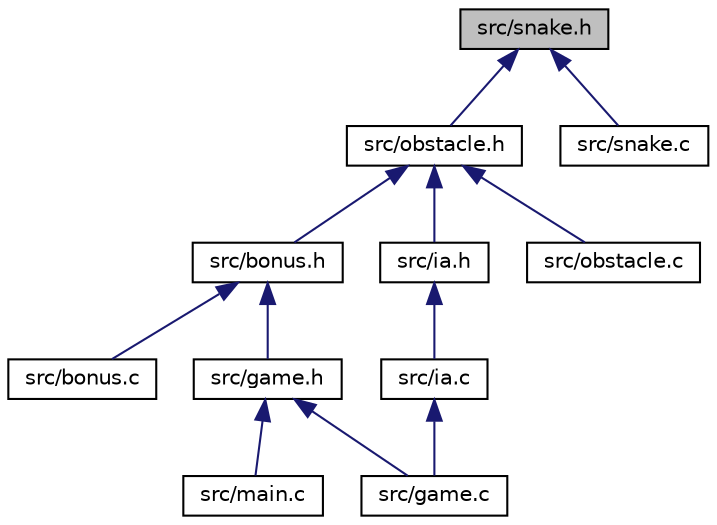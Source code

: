 digraph "src/snake.h"
{
  edge [fontname="Helvetica",fontsize="10",labelfontname="Helvetica",labelfontsize="10"];
  node [fontname="Helvetica",fontsize="10",shape=record];
  Node1 [label="src/snake.h",height=0.2,width=0.4,color="black", fillcolor="grey75", style="filled", fontcolor="black"];
  Node1 -> Node2 [dir="back",color="midnightblue",fontsize="10",style="solid"];
  Node2 [label="src/obstacle.h",height=0.2,width=0.4,color="black", fillcolor="white", style="filled",URL="$obstacle_8h.html",tooltip="Header du fichier obstacle.c. "];
  Node2 -> Node3 [dir="back",color="midnightblue",fontsize="10",style="solid"];
  Node3 [label="src/bonus.h",height=0.2,width=0.4,color="black", fillcolor="white", style="filled",URL="$bonus_8h.html",tooltip="Header du fichier bonus.c. "];
  Node3 -> Node4 [dir="back",color="midnightblue",fontsize="10",style="solid"];
  Node4 [label="src/bonus.c",height=0.2,width=0.4,color="black", fillcolor="white", style="filled",URL="$bonus_8c.html",tooltip="Fichier permettant la gestion des bonus. "];
  Node3 -> Node5 [dir="back",color="midnightblue",fontsize="10",style="solid"];
  Node5 [label="src/game.h",height=0.2,width=0.4,color="black", fillcolor="white", style="filled",URL="$game_8h.html",tooltip="Header du fichier game.c. "];
  Node5 -> Node6 [dir="back",color="midnightblue",fontsize="10",style="solid"];
  Node6 [label="src/game.c",height=0.2,width=0.4,color="black", fillcolor="white", style="filled",URL="$game_8c.html",tooltip="Fichier qui gère le jeu. "];
  Node5 -> Node7 [dir="back",color="midnightblue",fontsize="10",style="solid"];
  Node7 [label="src/main.c",height=0.2,width=0.4,color="black", fillcolor="white", style="filled",URL="$main_8c.html",tooltip="Fichier principal du jeu. "];
  Node2 -> Node8 [dir="back",color="midnightblue",fontsize="10",style="solid"];
  Node8 [label="src/ia.h",height=0.2,width=0.4,color="black", fillcolor="white", style="filled",URL="$ia_8h.html",tooltip="Header du fichier ia.c. "];
  Node8 -> Node9 [dir="back",color="midnightblue",fontsize="10",style="solid"];
  Node9 [label="src/ia.c",height=0.2,width=0.4,color="black", fillcolor="white", style="filled",URL="$ia_8c.html",tooltip="Fichier permettant la gestion de l&#39;IA aléatoire. "];
  Node9 -> Node6 [dir="back",color="midnightblue",fontsize="10",style="solid"];
  Node2 -> Node10 [dir="back",color="midnightblue",fontsize="10",style="solid"];
  Node10 [label="src/obstacle.c",height=0.2,width=0.4,color="black", fillcolor="white", style="filled",URL="$obstacle_8c.html",tooltip="Fichier permettant la création des murs et des positions de départ des serpents. "];
  Node1 -> Node11 [dir="back",color="midnightblue",fontsize="10",style="solid"];
  Node11 [label="src/snake.c",height=0.2,width=0.4,color="black", fillcolor="white", style="filled",URL="$snake_8c.html",tooltip="Fichier permettant la gestion des serpents. "];
}
